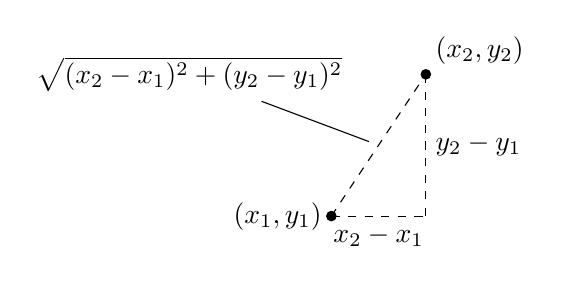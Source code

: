 \begin{tikzpicture}[scale=0.6]
  \node[above right] at (3,4) {$(x_2,y_2)$};
  \draw[fill] (3,4) circle [radius=0.1];
  \node[left] at (1,1) {$(x_1,y_1)$};
  \draw[fill] (1,1) circle [radius=0.1];
  \draw[dashed] (1,1) -- (3,1);
  \draw[dashed] (3,1) -- (3,4);
  \draw[dashed] (1,1) -- (3,4);
  \node[below] at (2,1) {$x_2-x_1$};
  \node[right] at (3,2.5) {$y_2-y_1$};
  \node (s) at (2,2.5) {};
  \node (t) at (-2,4) {$\sqrt{(x_2-x_1)^2 + (y_2-y_1)^2}$};
  \path
  (s) edge node [right] {} (t);
\end{tikzpicture}
